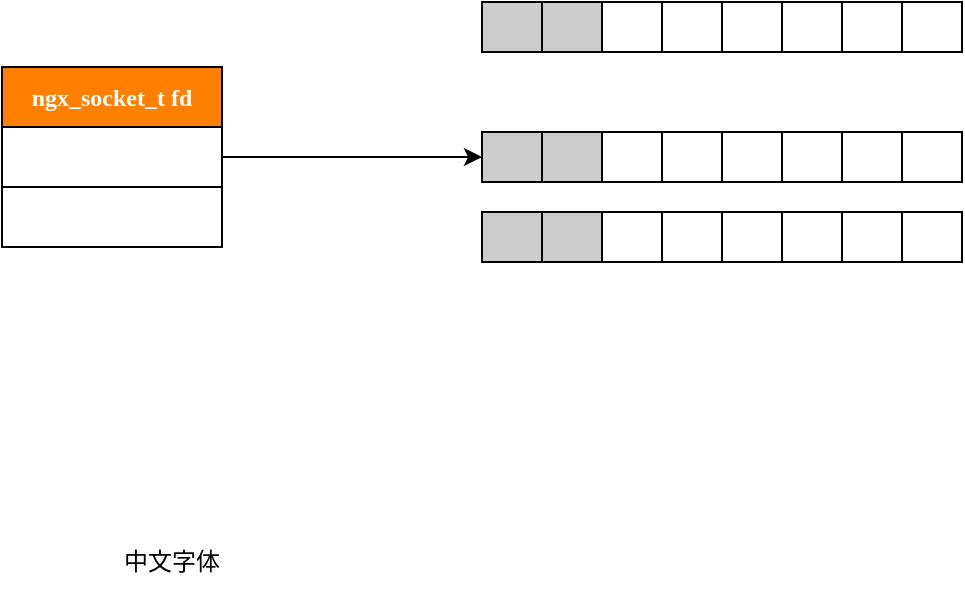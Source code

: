 <mxfile version="14.7.2" type="device"><diagram id="JWkxy0zKWKl2xdhELnG-" name="Page-1"><mxGraphModel dx="1374" dy="762" grid="1" gridSize="10" guides="1" tooltips="1" connect="1" arrows="1" fold="1" page="1" pageScale="1" pageWidth="1100" pageHeight="850" math="0" shadow="0"><root><mxCell id="0"/><mxCell id="1" parent="0"/><mxCell id="Bn9-F2wJFnICWRJY-Sh3-1" value="&lt;font color=&quot;#ffffff&quot; face=&quot;Comic Sans MS&quot;&gt;&lt;b&gt;ngx_socket_t fd&lt;/b&gt;&lt;/font&gt;" style="rounded=0;whiteSpace=wrap;html=1;fillColor=#FF8000;" parent="1" vertex="1"><mxGeometry x="120" y="347.5" width="110" height="30" as="geometry"/></mxCell><mxCell id="Bn9-F2wJFnICWRJY-Sh3-28" style="rounded=0;orthogonalLoop=1;jettySize=auto;html=1;exitX=1;exitY=0.5;exitDx=0;exitDy=0;entryX=0;entryY=0.5;entryDx=0;entryDy=0;elbow=vertical;" parent="1" source="Bn9-F2wJFnICWRJY-Sh3-2" target="Bn9-F2wJFnICWRJY-Sh3-12" edge="1"><mxGeometry relative="1" as="geometry"/></mxCell><mxCell id="Bn9-F2wJFnICWRJY-Sh3-2" value="" style="rounded=0;whiteSpace=wrap;html=1;" parent="1" vertex="1"><mxGeometry x="120" y="377.5" width="110" height="30" as="geometry"/></mxCell><mxCell id="Bn9-F2wJFnICWRJY-Sh3-3" value="" style="rounded=0;whiteSpace=wrap;html=1;" parent="1" vertex="1"><mxGeometry x="120" y="407.5" width="110" height="30" as="geometry"/></mxCell><mxCell id="Bn9-F2wJFnICWRJY-Sh3-4" value="" style="rounded=0;whiteSpace=wrap;html=1;fillColor=#CCCCCC;" parent="1" vertex="1"><mxGeometry x="360" y="315" width="30" height="25" as="geometry"/></mxCell><mxCell id="Bn9-F2wJFnICWRJY-Sh3-5" value="" style="rounded=0;whiteSpace=wrap;html=1;fillColor=#CCCCCC;" parent="1" vertex="1"><mxGeometry x="390" y="315" width="30" height="25" as="geometry"/></mxCell><mxCell id="Bn9-F2wJFnICWRJY-Sh3-6" value="" style="rounded=0;whiteSpace=wrap;html=1;fillColor=#FFFFFF;" parent="1" vertex="1"><mxGeometry x="420" y="315" width="30" height="25" as="geometry"/></mxCell><mxCell id="Bn9-F2wJFnICWRJY-Sh3-7" value="" style="rounded=0;whiteSpace=wrap;html=1;fillColor=#FFFFFF;" parent="1" vertex="1"><mxGeometry x="450" y="315" width="30" height="25" as="geometry"/></mxCell><mxCell id="Bn9-F2wJFnICWRJY-Sh3-8" value="" style="rounded=0;whiteSpace=wrap;html=1;fillColor=#FFFFFF;" parent="1" vertex="1"><mxGeometry x="480" y="315" width="30" height="25" as="geometry"/></mxCell><mxCell id="Bn9-F2wJFnICWRJY-Sh3-9" value="" style="rounded=0;whiteSpace=wrap;html=1;fillColor=#FFFFFF;" parent="1" vertex="1"><mxGeometry x="510" y="315" width="30" height="25" as="geometry"/></mxCell><mxCell id="Bn9-F2wJFnICWRJY-Sh3-10" value="" style="rounded=0;whiteSpace=wrap;html=1;fillColor=#FFFFFF;" parent="1" vertex="1"><mxGeometry x="540" y="315" width="30" height="25" as="geometry"/></mxCell><mxCell id="Bn9-F2wJFnICWRJY-Sh3-11" value="" style="rounded=0;whiteSpace=wrap;html=1;fillColor=#FFFFFF;" parent="1" vertex="1"><mxGeometry x="570" y="315" width="30" height="25" as="geometry"/></mxCell><mxCell id="Bn9-F2wJFnICWRJY-Sh3-12" value="" style="rounded=0;whiteSpace=wrap;html=1;fillColor=#CCCCCC;" parent="1" vertex="1"><mxGeometry x="360" y="380" width="30" height="25" as="geometry"/></mxCell><mxCell id="Bn9-F2wJFnICWRJY-Sh3-13" value="" style="rounded=0;whiteSpace=wrap;html=1;fillColor=#CCCCCC;" parent="1" vertex="1"><mxGeometry x="390" y="380" width="30" height="25" as="geometry"/></mxCell><mxCell id="Bn9-F2wJFnICWRJY-Sh3-14" value="" style="rounded=0;whiteSpace=wrap;html=1;fillColor=#FFFFFF;" parent="1" vertex="1"><mxGeometry x="420" y="380" width="30" height="25" as="geometry"/></mxCell><mxCell id="Bn9-F2wJFnICWRJY-Sh3-15" value="" style="rounded=0;whiteSpace=wrap;html=1;fillColor=#FFFFFF;" parent="1" vertex="1"><mxGeometry x="450" y="380" width="30" height="25" as="geometry"/></mxCell><mxCell id="Bn9-F2wJFnICWRJY-Sh3-16" value="" style="rounded=0;whiteSpace=wrap;html=1;fillColor=#FFFFFF;" parent="1" vertex="1"><mxGeometry x="480" y="380" width="30" height="25" as="geometry"/></mxCell><mxCell id="Bn9-F2wJFnICWRJY-Sh3-17" value="" style="rounded=0;whiteSpace=wrap;html=1;fillColor=#FFFFFF;" parent="1" vertex="1"><mxGeometry x="510" y="380" width="30" height="25" as="geometry"/></mxCell><mxCell id="Bn9-F2wJFnICWRJY-Sh3-18" value="" style="rounded=0;whiteSpace=wrap;html=1;fillColor=#FFFFFF;" parent="1" vertex="1"><mxGeometry x="540" y="380" width="30" height="25" as="geometry"/></mxCell><mxCell id="Bn9-F2wJFnICWRJY-Sh3-19" value="" style="rounded=0;whiteSpace=wrap;html=1;fillColor=#FFFFFF;" parent="1" vertex="1"><mxGeometry x="570" y="380" width="30" height="25" as="geometry"/></mxCell><mxCell id="Bn9-F2wJFnICWRJY-Sh3-20" value="" style="rounded=0;whiteSpace=wrap;html=1;fillColor=#CCCCCC;" parent="1" vertex="1"><mxGeometry x="360" y="420" width="30" height="25" as="geometry"/></mxCell><mxCell id="Bn9-F2wJFnICWRJY-Sh3-21" value="" style="rounded=0;whiteSpace=wrap;html=1;fillColor=#CCCCCC;" parent="1" vertex="1"><mxGeometry x="390" y="420" width="30" height="25" as="geometry"/></mxCell><mxCell id="Bn9-F2wJFnICWRJY-Sh3-22" value="" style="rounded=0;whiteSpace=wrap;html=1;fillColor=#FFFFFF;" parent="1" vertex="1"><mxGeometry x="420" y="420" width="30" height="25" as="geometry"/></mxCell><mxCell id="Bn9-F2wJFnICWRJY-Sh3-23" value="" style="rounded=0;whiteSpace=wrap;html=1;fillColor=#FFFFFF;" parent="1" vertex="1"><mxGeometry x="450" y="420" width="30" height="25" as="geometry"/></mxCell><mxCell id="Bn9-F2wJFnICWRJY-Sh3-24" value="" style="rounded=0;whiteSpace=wrap;html=1;fillColor=#FFFFFF;" parent="1" vertex="1"><mxGeometry x="480" y="420" width="30" height="25" as="geometry"/></mxCell><mxCell id="Bn9-F2wJFnICWRJY-Sh3-25" value="" style="rounded=0;whiteSpace=wrap;html=1;fillColor=#FFFFFF;" parent="1" vertex="1"><mxGeometry x="510" y="420" width="30" height="25" as="geometry"/></mxCell><mxCell id="Bn9-F2wJFnICWRJY-Sh3-26" value="" style="rounded=0;whiteSpace=wrap;html=1;fillColor=#FFFFFF;" parent="1" vertex="1"><mxGeometry x="540" y="420" width="30" height="25" as="geometry"/></mxCell><mxCell id="Bn9-F2wJFnICWRJY-Sh3-27" value="" style="rounded=0;whiteSpace=wrap;html=1;fillColor=#FFFFFF;" parent="1" vertex="1"><mxGeometry x="570" y="420" width="30" height="25" as="geometry"/></mxCell><mxCell id="Bn9-F2wJFnICWRJY-Sh3-29" value="&lt;font face=&quot;Comic Sans MS&quot;&gt;中文字体&lt;/font&gt;" style="text;html=1;strokeColor=none;fillColor=none;align=center;verticalAlign=middle;whiteSpace=wrap;rounded=0;" parent="1" vertex="1"><mxGeometry x="140" y="580" width="130" height="30" as="geometry"/></mxCell></root></mxGraphModel></diagram></mxfile>